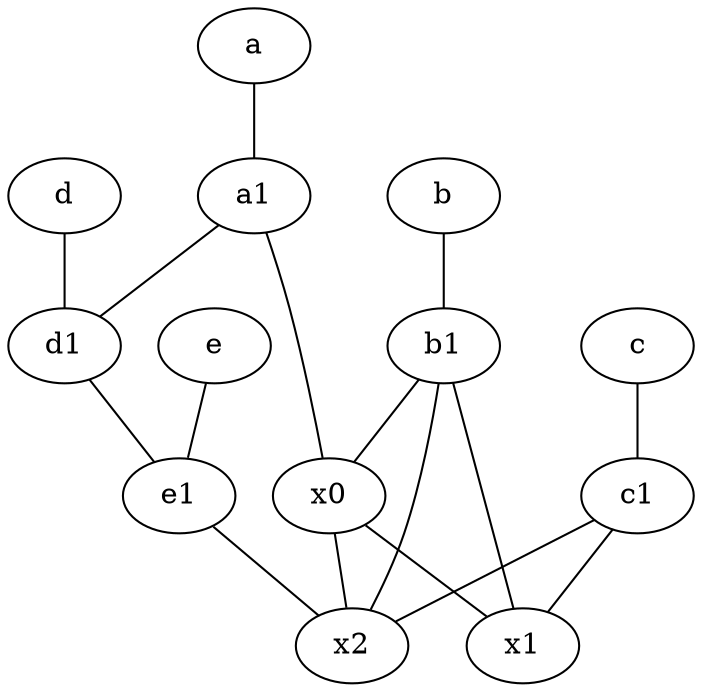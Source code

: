 graph {
	node [labelfontsize=50]
	e [labelfontsize=50 pos="7,9!"]
	b1 [labelfontsize=50 pos="9,4!"]
	c1 [labelfontsize=50 pos="4.5,3!"]
	a [labelfontsize=50 pos="8,2!"]
	e1 [labelfontsize=50 pos="7,7!"]
	b [labelfontsize=50 pos="10,4!"]
	c [labelfontsize=50 pos="4.5,2!"]
	d1 [labelfontsize=50 pos="3,5!"]
	a1 [labelfontsize=50 pos="8,3!"]
	x0 [labelfontsize=50]
	x1 [labelfontsize=50]
	d [labelfontsize=50 pos="2,5!"]
	x2 [labelfontsize=50]
	b -- b1
	c1 -- x2
	x0 -- x1
	a1 -- d1
	d -- d1
	d1 -- e1
	b1 -- x0
	x0 -- x2
	b1 -- x1
	a1 -- x0
	a -- a1
	e -- e1
	b1 -- x2
	c -- c1
	c1 -- x1
	e1 -- x2
}
